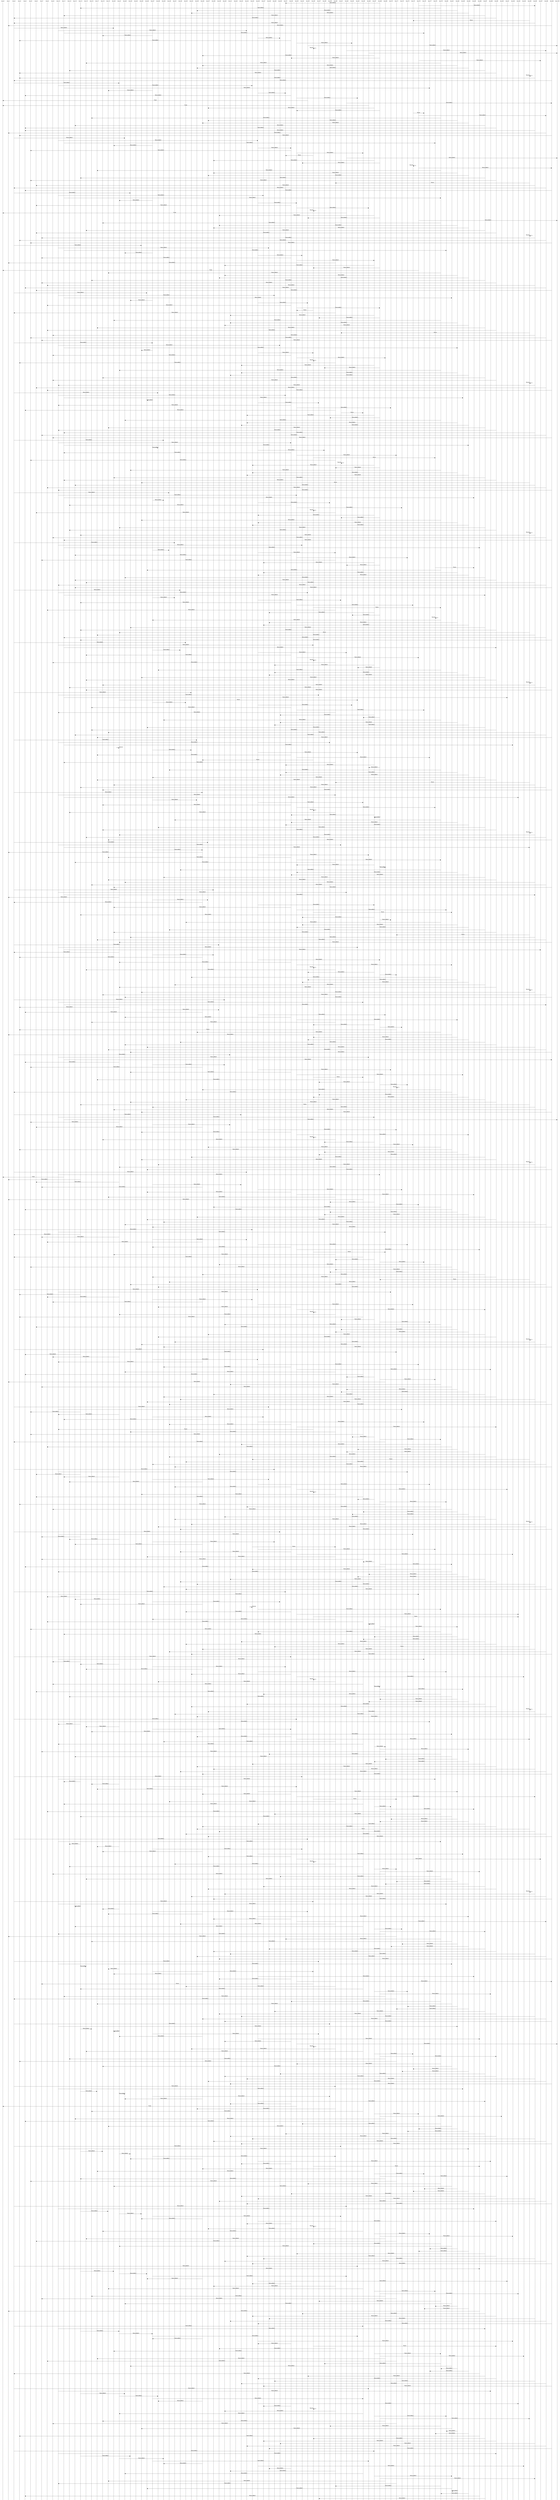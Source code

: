 msc{

Actor0,Actor1,Actor2,Actor3,Actor4,Actor5,Actor6,Actor7,Actor8,Actor9,Actor10,Actor11,Actor12,Actor13,Actor14,Actor15,Actor16,Actor17,Actor18,Actor19,Actor20,Actor21,Actor22,Actor23,Actor24,Actor25,Actor26,Actor27,Actor28,Actor29,Actor30,Actor31,Actor32,Actor33,Actor34,Actor35,Actor36,Actor37,Actor38,Actor39,Actor40,Actor41,Actor42,Actor43,Actor44,Actor45,Actor46,Actor47,Actor48,Actor49,Actor50,Actor51,Actor52,Actor53,Actor54,Actor55,Actor56,Actor57,Actor58,Actor59,Actor60,Actor61,Actor62,Actor63,Actor64,Actor65,Actor66,Actor67,Actor68,Actor69,Actor70,Actor71,Actor72,Actor73,Actor74,Actor75,Actor76,Actor77,Actor78,Actor79,Actor80,Actor81,Actor82,Actor83,Actor84,Actor85,Actor86,Actor87,Actor88,Actor89,Actor90,Actor91,Actor92,Actor93,Actor94,Actor95,Actor96,Actor97,Actor98,Actor99,Actor100;
 Actor68 => Actor51 [label="RemoveMe(G"];
 Actor75 => Actor96 [label="RemoveMe(G"];
 Actor79 => Actor14 [label="RemoveMe(G"];
 Actor82 => Actor35 [label="RemoveMe(G"];
 Actor84 => Actor34 [label="RemoveMe(G"];
 Actor87 => Actor11 [label="RemoveMe(G"];
 Actor89 => Actor2 [label="RemoveMe(G"];
 Actor95 => Actor74 [label="Rumor"];
 Actor96 => Actor2 [label="RemoveMe(G"];
 Actor99 => Actor1 [label="RemoveMe(G"];
 Actor2 => Actor20 [label="RemoveMe(G"];
 Actor10 => Actor44 [label="RemoveMe(G"];
 Actor11 => Actor76 [label="RemoveMe(G"];
 Actor27 => Actor18 [label="RemoveMe(G"];
 Actor46 => Actor50 [label="RemoveMe(G"];
 Actor52 => Actor3 [label="RemoveMe(G"];
 Actor53 => Actor63 [label="RemoveMe(G"];
 Actor55 => Actor100 [label="RemoveMe(G"];
 Actor56 => Actor56 [label="Remind"];
 Actor62 => Actor98 [label="RemoveMe(G"];
 Actor66 => Actor100 [label="RemoveMe(G"];
 Actor67 => Actor36 [label="RemoveMe(G"];
 Actor68 => Actor52 [label="RemoveMe(G"];
 Actor75 => Actor97 [label="RemoveMe(G"];
 Actor79 => Actor15 [label="RemoveMe(G"];
 Actor82 => Actor36 [label="RemoveMe(G"];
 Actor84 => Actor35 [label="RemoveMe(G"];
 Actor87 => Actor12 [label="RemoveMe(G"];
 Actor89 => Actor3 [label="RemoveMe(G"];
 Actor95 => Actor95 [label="Remind"];
 Actor96 => Actor3 [label="RemoveMe(G"];
 Actor99 => Actor2 [label="RemoveMe(G"];
 Actor2 => Actor21 [label="RemoveMe(G"];
 Actor10 => Actor45 [label="RemoveMe(G"];
 Actor11 => Actor77 [label="RemoveMe(G"];
 Actor27 => Actor19 [label="RemoveMe(G"];
 Actor46 => Actor51 [label="RemoveMe(G"];
 Actor52 => Actor4 [label="RemoveMe(G"];
 Actor53 => Actor64 [label="RemoveMe(G"];
 Actor55 => Actor0 [label="Finish"];
 Actor62 => Actor99 [label="RemoveMe(G"];
 Actor66 => Actor0 [label="Finish"];
 Actor67 => Actor37 [label="RemoveMe(G"];
 Actor68 => Actor53 [label="RemoveMe(G"];
 Actor74 => Actor76 [label="Rumor"];
 Actor75 => Actor98 [label="RemoveMe(G"];
 Actor79 => Actor16 [label="RemoveMe(G"];
 Actor82 => Actor37 [label="RemoveMe(G"];
 Actor84 => Actor36 [label="RemoveMe(G"];
 Actor87 => Actor13 [label="RemoveMe(G"];
 Actor89 => Actor4 [label="RemoveMe(G"];
 Actor96 => Actor4 [label="RemoveMe(G"];
 Actor98 => Actor1 [label="RemoveMe(G"];
 Actor99 => Actor3 [label="RemoveMe(G"];
 Actor2 => Actor22 [label="RemoveMe(G"];
 Actor10 => Actor46 [label="RemoveMe(G"];
 Actor11 => Actor78 [label="RemoveMe(G"];
 Actor27 => Actor20 [label="RemoveMe(G"];
 Actor46 => Actor52 [label="RemoveMe(G"];
 Actor52 => Actor5 [label="RemoveMe(G"];
 Actor53 => Actor65 [label="RemoveMe(G"];
 Actor56 => Actor51 [label="Rumor"];
 Actor62 => Actor100 [label="RemoveMe(G"];
 Actor67 => Actor38 [label="RemoveMe(G"];
 Actor68 => Actor54 [label="RemoveMe(G"];
 Actor74 => Actor74 [label="Remind"];
 Actor75 => Actor99 [label="RemoveMe(G"];
 Actor79 => Actor17 [label="RemoveMe(G"];
 Actor82 => Actor38 [label="RemoveMe(G"];
 Actor84 => Actor37 [label="RemoveMe(G"];
 Actor87 => Actor14 [label="RemoveMe(G"];
 Actor89 => Actor5 [label="RemoveMe(G"];
 Actor95 => Actor60 [label="Rumor"];
 Actor96 => Actor6 [label="RemoveMe(G"];
 Actor98 => Actor2 [label="RemoveMe(G"];
 Actor99 => Actor4 [label="RemoveMe(G"];
 Actor2 => Actor23 [label="RemoveMe(G"];
 Actor10 => Actor47 [label="RemoveMe(G"];
 Actor11 => Actor79 [label="RemoveMe(G"];
 Actor27 => Actor21 [label="RemoveMe(G"];
 Actor46 => Actor53 [label="RemoveMe(G"];
 Actor52 => Actor6 [label="RemoveMe(G"];
 Actor53 => Actor66 [label="RemoveMe(G"];
 Actor56 => Actor56 [label="Remind"];
 Actor62 => Actor0 [label="Finish"];
 Actor67 => Actor39 [label="RemoveMe(G"];
 Actor68 => Actor55 [label="RemoveMe(G"];
 Actor75 => Actor100 [label="RemoveMe(G"];
 Actor79 => Actor18 [label="RemoveMe(G"];
 Actor82 => Actor39 [label="RemoveMe(G"];
 Actor84 => Actor38 [label="RemoveMe(G"];
 Actor87 => Actor15 [label="RemoveMe(G"];
 Actor89 => Actor6 [label="RemoveMe(G"];
 Actor95 => Actor95 [label="Remind"];
 Actor96 => Actor7 [label="RemoveMe(G"];
 Actor98 => Actor3 [label="RemoveMe(G"];
 Actor99 => Actor5 [label="RemoveMe(G"];
 Actor2 => Actor25 [label="RemoveMe(G"];
 Actor10 => Actor48 [label="RemoveMe(G"];
 Actor11 => Actor80 [label="RemoveMe(G"];
 Actor27 => Actor22 [label="RemoveMe(G"];
 Actor46 => Actor54 [label="RemoveMe(G"];
 Actor52 => Actor7 [label="RemoveMe(G"];
 Actor53 => Actor67 [label="RemoveMe(G"];
 Actor60 => Actor1 [label="RemoveMe(G"];
 Actor67 => Actor40 [label="RemoveMe(G"];
 Actor68 => Actor56 [label="RemoveMe(G"];
 Actor75 => Actor0 [label="Finish"];
 Actor79 => Actor19 [label="RemoveMe(G"];
 Actor82 => Actor40 [label="RemoveMe(G"];
 Actor84 => Actor39 [label="RemoveMe(G"];
 Actor87 => Actor16 [label="RemoveMe(G"];
 Actor89 => Actor7 [label="RemoveMe(G"];
 Actor96 => Actor8 [label="RemoveMe(G"];
 Actor98 => Actor4 [label="RemoveMe(G"];
 Actor99 => Actor6 [label="RemoveMe(G"];
 Actor2 => Actor26 [label="RemoveMe(G"];
 Actor10 => Actor49 [label="RemoveMe(G"];
 Actor11 => Actor81 [label="RemoveMe(G"];
 Actor27 => Actor23 [label="RemoveMe(G"];
 Actor46 => Actor55 [label="RemoveMe(G"];
 Actor52 => Actor8 [label="RemoveMe(G"];
 Actor53 => Actor68 [label="RemoveMe(G"];
 Actor56 => Actor53 [label="Rumor"];
 Actor60 => Actor2 [label="RemoveMe(G"];
 Actor67 => Actor41 [label="RemoveMe(G"];
 Actor68 => Actor57 [label="RemoveMe(G"];
 Actor79 => Actor20 [label="RemoveMe(G"];
 Actor82 => Actor41 [label="RemoveMe(G"];
 Actor84 => Actor40 [label="RemoveMe(G"];
 Actor87 => Actor17 [label="RemoveMe(G"];
 Actor89 => Actor8 [label="RemoveMe(G"];
 Actor95 => Actor61 [label="Rumor"];
 Actor96 => Actor9 [label="RemoveMe(G"];
 Actor98 => Actor5 [label="RemoveMe(G"];
 Actor99 => Actor7 [label="RemoveMe(G"];
 Actor2 => Actor27 [label="RemoveMe(G"];
 Actor10 => Actor50 [label="RemoveMe(G"];
 Actor11 => Actor82 [label="RemoveMe(G"];
 Actor27 => Actor25 [label="RemoveMe(G"];
 Actor46 => Actor56 [label="RemoveMe(G"];
 Actor52 => Actor9 [label="RemoveMe(G"];
 Actor53 => Actor69 [label="RemoveMe(G"];
 Actor56 => Actor56 [label="Remind"];
 Actor60 => Actor3 [label="RemoveMe(G"];
 Actor67 => Actor43 [label="RemoveMe(G"];
 Actor68 => Actor58 [label="RemoveMe(G"];
 Actor79 => Actor21 [label="RemoveMe(G"];
 Actor82 => Actor43 [label="RemoveMe(G"];
 Actor84 => Actor41 [label="RemoveMe(G"];
 Actor87 => Actor18 [label="RemoveMe(G"];
 Actor89 => Actor9 [label="RemoveMe(G"];
 Actor95 => Actor95 [label="Remind"];
 Actor96 => Actor10 [label="RemoveMe(G"];
 Actor98 => Actor6 [label="RemoveMe(G"];
 Actor99 => Actor8 [label="RemoveMe(G"];
 Actor2 => Actor28 [label="RemoveMe(G"];
 Actor10 => Actor51 [label="RemoveMe(G"];
 Actor11 => Actor83 [label="RemoveMe(G"];
 Actor27 => Actor26 [label="RemoveMe(G"];
 Actor46 => Actor57 [label="RemoveMe(G"];
 Actor52 => Actor10 [label="RemoveMe(G"];
 Actor53 => Actor70 [label="RemoveMe(G"];
 Actor60 => Actor4 [label="RemoveMe(G"];
 Actor61 => Actor65 [label="Rumor"];
 Actor67 => Actor44 [label="RemoveMe(G"];
 Actor68 => Actor59 [label="RemoveMe(G"];
 Actor79 => Actor22 [label="RemoveMe(G"];
 Actor82 => Actor44 [label="RemoveMe(G"];
 Actor84 => Actor43 [label="RemoveMe(G"];
 Actor87 => Actor19 [label="RemoveMe(G"];
 Actor89 => Actor10 [label="RemoveMe(G"];
 Actor96 => Actor11 [label="RemoveMe(G"];
 Actor98 => Actor7 [label="RemoveMe(G"];
 Actor99 => Actor9 [label="RemoveMe(G"];
 Actor2 => Actor29 [label="RemoveMe(G"];
 Actor10 => Actor52 [label="RemoveMe(G"];
 Actor11 => Actor84 [label="RemoveMe(G"];
 Actor27 => Actor28 [label="RemoveMe(G"];
 Actor46 => Actor58 [label="RemoveMe(G"];
 Actor52 => Actor11 [label="RemoveMe(G"];
 Actor53 => Actor71 [label="RemoveMe(G"];
 Actor56 => Actor78 [label="Rumor"];
 Actor60 => Actor5 [label="RemoveMe(G"];
 Actor61 => Actor61 [label="Remind"];
 Actor67 => Actor45 [label="RemoveMe(G"];
 Actor68 => Actor60 [label="RemoveMe(G"];
 Actor79 => Actor23 [label="RemoveMe(G"];
 Actor82 => Actor45 [label="RemoveMe(G"];
 Actor84 => Actor44 [label="RemoveMe(G"];
 Actor87 => Actor20 [label="RemoveMe(G"];
 Actor89 => Actor11 [label="RemoveMe(G"];
 Actor95 => Actor25 [label="Rumor"];
 Actor96 => Actor13 [label="RemoveMe(G"];
 Actor98 => Actor8 [label="RemoveMe(G"];
 Actor99 => Actor10 [label="RemoveMe(G"];
 Actor2 => Actor30 [label="RemoveMe(G"];
 Actor10 => Actor53 [label="RemoveMe(G"];
 Actor11 => Actor85 [label="RemoveMe(G"];
 Actor27 => Actor29 [label="RemoveMe(G"];
 Actor46 => Actor59 [label="RemoveMe(G"];
 Actor52 => Actor12 [label="RemoveMe(G"];
 Actor53 => Actor72 [label="RemoveMe(G"];
 Actor56 => Actor56 [label="Remind"];
 Actor60 => Actor6 [label="RemoveMe(G"];
 Actor67 => Actor46 [label="RemoveMe(G"];
 Actor68 => Actor61 [label="RemoveMe(G"];
 Actor79 => Actor25 [label="RemoveMe(G"];
 Actor82 => Actor46 [label="RemoveMe(G"];
 Actor84 => Actor45 [label="RemoveMe(G"];
 Actor87 => Actor21 [label="RemoveMe(G"];
 Actor89 => Actor12 [label="RemoveMe(G"];
 Actor95 => Actor95 [label="Remind"];
 Actor96 => Actor14 [label="RemoveMe(G"];
 Actor98 => Actor9 [label="RemoveMe(G"];
 Actor99 => Actor11 [label="RemoveMe(G"];
 Actor2 => Actor31 [label="RemoveMe(G"];
 Actor10 => Actor54 [label="RemoveMe(G"];
 Actor11 => Actor86 [label="RemoveMe(G"];
 Actor27 => Actor30 [label="RemoveMe(G"];
 Actor46 => Actor60 [label="RemoveMe(G"];
 Actor52 => Actor13 [label="RemoveMe(G"];
 Actor53 => Actor73 [label="RemoveMe(G"];
 Actor60 => Actor7 [label="RemoveMe(G"];
 Actor67 => Actor47 [label="RemoveMe(G"];
 Actor68 => Actor62 [label="RemoveMe(G"];
 Actor78 => Actor85 [label="Rumor"];
 Actor79 => Actor26 [label="RemoveMe(G"];
 Actor82 => Actor47 [label="RemoveMe(G"];
 Actor84 => Actor46 [label="RemoveMe(G"];
 Actor87 => Actor22 [label="RemoveMe(G"];
 Actor89 => Actor13 [label="RemoveMe(G"];
 Actor96 => Actor15 [label="RemoveMe(G"];
 Actor98 => Actor10 [label="RemoveMe(G"];
 Actor99 => Actor13 [label="RemoveMe(G"];
 Actor2 => Actor32 [label="RemoveMe(G"];
 Actor10 => Actor55 [label="RemoveMe(G"];
 Actor11 => Actor87 [label="RemoveMe(G"];
 Actor27 => Actor31 [label="RemoveMe(G"];
 Actor46 => Actor61 [label="RemoveMe(G"];
 Actor52 => Actor14 [label="RemoveMe(G"];
 Actor53 => Actor74 [label="RemoveMe(G"];
 Actor56 => Actor79 [label="Rumor"];
 Actor60 => Actor8 [label="RemoveMe(G"];
 Actor67 => Actor48 [label="RemoveMe(G"];
 Actor68 => Actor63 [label="RemoveMe(G"];
 Actor78 => Actor78 [label="Remind"];
 Actor79 => Actor27 [label="RemoveMe(G"];
 Actor82 => Actor48 [label="RemoveMe(G"];
 Actor84 => Actor47 [label="RemoveMe(G"];
 Actor87 => Actor23 [label="RemoveMe(G"];
 Actor89 => Actor14 [label="RemoveMe(G"];
 Actor95 => Actor21 [label="Rumor"];
 Actor96 => Actor17 [label="RemoveMe(G"];
 Actor98 => Actor11 [label="RemoveMe(G"];
 Actor99 => Actor14 [label="RemoveMe(G"];
 Actor2 => Actor33 [label="RemoveMe(G"];
 Actor10 => Actor56 [label="RemoveMe(G"];
 Actor11 => Actor89 [label="RemoveMe(G"];
 Actor27 => Actor32 [label="RemoveMe(G"];
 Actor46 => Actor62 [label="RemoveMe(G"];
 Actor52 => Actor15 [label="RemoveMe(G"];
 Actor53 => Actor75 [label="RemoveMe(G"];
 Actor56 => Actor56 [label="Remind"];
 Actor60 => Actor9 [label="RemoveMe(G"];
 Actor67 => Actor49 [label="RemoveMe(G"];
 Actor68 => Actor64 [label="RemoveMe(G"];
 Actor79 => Actor28 [label="RemoveMe(G"];
 Actor82 => Actor49 [label="RemoveMe(G"];
 Actor84 => Actor48 [label="RemoveMe(G"];
 Actor87 => Actor25 [label="RemoveMe(G"];
 Actor89 => Actor15 [label="RemoveMe(G"];
 Actor95 => Actor95 [label="Remind"];
 Actor96 => Actor18 [label="RemoveMe(G"];
 Actor98 => Actor12 [label="RemoveMe(G"];
 Actor99 => Actor15 [label="RemoveMe(G"];
 Actor2 => Actor34 [label="RemoveMe(G"];
 Actor10 => Actor57 [label="RemoveMe(G"];
 Actor11 => Actor91 [label="RemoveMe(G"];
 Actor21 => Actor64 [label="Rumor"];
 Actor27 => Actor33 [label="RemoveMe(G"];
 Actor46 => Actor63 [label="RemoveMe(G"];
 Actor52 => Actor16 [label="RemoveMe(G"];
 Actor53 => Actor76 [label="RemoveMe(G"];
 Actor60 => Actor10 [label="RemoveMe(G"];
 Actor67 => Actor50 [label="RemoveMe(G"];
 Actor68 => Actor65 [label="RemoveMe(G"];
 Actor79 => Actor29 [label="RemoveMe(G"];
 Actor82 => Actor50 [label="RemoveMe(G"];
 Actor84 => Actor49 [label="RemoveMe(G"];
 Actor87 => Actor26 [label="RemoveMe(G"];
 Actor89 => Actor16 [label="RemoveMe(G"];
 Actor96 => Actor19 [label="RemoveMe(G"];
 Actor98 => Actor13 [label="RemoveMe(G"];
 Actor99 => Actor17 [label="RemoveMe(G"];
 Actor2 => Actor35 [label="RemoveMe(G"];
 Actor10 => Actor59 [label="RemoveMe(G"];
 Actor11 => Actor92 [label="RemoveMe(G"];
 Actor21 => Actor21 [label="Remind"];
 Actor27 => Actor34 [label="RemoveMe(G"];
 Actor46 => Actor64 [label="RemoveMe(G"];
 Actor52 => Actor17 [label="RemoveMe(G"];
 Actor53 => Actor77 [label="RemoveMe(G"];
 Actor56 => Actor36 [label="Rumor"];
 Actor60 => Actor11 [label="RemoveMe(G"];
 Actor67 => Actor51 [label="RemoveMe(G"];
 Actor68 => Actor66 [label="RemoveMe(G"];
 Actor79 => Actor30 [label="RemoveMe(G"];
 Actor82 => Actor51 [label="RemoveMe(G"];
 Actor84 => Actor50 [label="RemoveMe(G"];
 Actor87 => Actor27 [label="RemoveMe(G"];
 Actor89 => Actor17 [label="RemoveMe(G"];
 Actor95 => Actor60 [label="Rumor"];
 Actor96 => Actor20 [label="RemoveMe(G"];
 Actor98 => Actor14 [label="RemoveMe(G"];
 Actor99 => Actor18 [label="RemoveMe(G"];
 Actor2 => Actor36 [label="RemoveMe(G"];
 Actor10 => Actor60 [label="RemoveMe(G"];
 Actor11 => Actor93 [label="RemoveMe(G"];
 Actor27 => Actor35 [label="RemoveMe(G"];
 Actor46 => Actor65 [label="RemoveMe(G"];
 Actor52 => Actor18 [label="RemoveMe(G"];
 Actor53 => Actor78 [label="RemoveMe(G"];
 Actor56 => Actor56 [label="Remind"];
 Actor60 => Actor12 [label="RemoveMe(G"];
 Actor67 => Actor52 [label="RemoveMe(G"];
 Actor68 => Actor67 [label="RemoveMe(G"];
 Actor79 => Actor31 [label="RemoveMe(G"];
 Actor82 => Actor52 [label="RemoveMe(G"];
 Actor84 => Actor51 [label="RemoveMe(G"];
 Actor87 => Actor28 [label="RemoveMe(G"];
 Actor89 => Actor18 [label="RemoveMe(G"];
 Actor95 => Actor95 [label="Remind"];
 Actor96 => Actor21 [label="RemoveMe(G"];
 Actor98 => Actor15 [label="RemoveMe(G"];
 Actor99 => Actor19 [label="RemoveMe(G"];
 Actor2 => Actor37 [label="RemoveMe(G"];
 Actor10 => Actor61 [label="RemoveMe(G"];
 Actor11 => Actor95 [label="RemoveMe(G"];
 Actor27 => Actor36 [label="RemoveMe(G"];
 Actor36 => Actor1 [label="RemoveMe(G"];
 Actor46 => Actor66 [label="RemoveMe(G"];
 Actor52 => Actor19 [label="RemoveMe(G"];
 Actor53 => Actor79 [label="RemoveMe(G"];
 Actor60 => Actor13 [label="RemoveMe(G"];
 Actor67 => Actor53 [label="RemoveMe(G"];
 Actor68 => Actor69 [label="RemoveMe(G"];
 Actor79 => Actor32 [label="RemoveMe(G"];
 Actor82 => Actor53 [label="RemoveMe(G"];
 Actor84 => Actor52 [label="RemoveMe(G"];
 Actor87 => Actor29 [label="RemoveMe(G"];
 Actor89 => Actor19 [label="RemoveMe(G"];
 Actor96 => Actor22 [label="RemoveMe(G"];
 Actor98 => Actor16 [label="RemoveMe(G"];
 Actor99 => Actor20 [label="RemoveMe(G"];
 Actor2 => Actor38 [label="RemoveMe(G"];
 Actor10 => Actor62 [label="RemoveMe(G"];
 Actor11 => Actor96 [label="RemoveMe(G"];
 Actor21 => Actor1 [label="RemoveMe(G"];
 Actor27 => Actor37 [label="RemoveMe(G"];
 Actor36 => Actor2 [label="RemoveMe(G"];
 Actor46 => Actor67 [label="RemoveMe(G"];
 Actor52 => Actor20 [label="RemoveMe(G"];
 Actor53 => Actor80 [label="RemoveMe(G"];
 Actor56 => Actor81 [label="Rumor"];
 Actor60 => Actor14 [label="RemoveMe(G"];
 Actor67 => Actor54 [label="RemoveMe(G"];
 Actor68 => Actor70 [label="RemoveMe(G"];
 Actor79 => Actor33 [label="RemoveMe(G"];
 Actor82 => Actor54 [label="RemoveMe(G"];
 Actor84 => Actor53 [label="RemoveMe(G"];
 Actor87 => Actor30 [label="RemoveMe(G"];
 Actor89 => Actor20 [label="RemoveMe(G"];
 Actor95 => Actor71 [label="Rumor"];
 Actor96 => Actor23 [label="RemoveMe(G"];
 Actor98 => Actor17 [label="RemoveMe(G"];
 Actor99 => Actor21 [label="RemoveMe(G"];
 Actor2 => Actor39 [label="RemoveMe(G"];
 Actor10 => Actor64 [label="RemoveMe(G"];
 Actor11 => Actor97 [label="RemoveMe(G"];
 Actor21 => Actor2 [label="RemoveMe(G"];
 Actor27 => Actor38 [label="RemoveMe(G"];
 Actor36 => Actor3 [label="RemoveMe(G"];
 Actor46 => Actor68 [label="RemoveMe(G"];
 Actor52 => Actor21 [label="RemoveMe(G"];
 Actor53 => Actor81 [label="RemoveMe(G"];
 Actor56 => Actor56 [label="Remind"];
 Actor60 => Actor15 [label="RemoveMe(G"];
 Actor67 => Actor55 [label="RemoveMe(G"];
 Actor68 => Actor71 [label="RemoveMe(G"];
 Actor79 => Actor34 [label="RemoveMe(G"];
 Actor82 => Actor55 [label="RemoveMe(G"];
 Actor84 => Actor54 [label="RemoveMe(G"];
 Actor87 => Actor31 [label="RemoveMe(G"];
 Actor89 => Actor21 [label="RemoveMe(G"];
 Actor95 => Actor95 [label="Remind"];
 Actor96 => Actor25 [label="RemoveMe(G"];
 Actor98 => Actor18 [label="RemoveMe(G"];
 Actor99 => Actor22 [label="RemoveMe(G"];
 Actor2 => Actor40 [label="RemoveMe(G"];
 Actor10 => Actor65 [label="RemoveMe(G"];
 Actor11 => Actor98 [label="RemoveMe(G"];
 Actor21 => Actor3 [label="RemoveMe(G"];
 Actor27 => Actor39 [label="RemoveMe(G"];
 Actor36 => Actor4 [label="RemoveMe(G"];
 Actor46 => Actor69 [label="RemoveMe(G"];
 Actor52 => Actor22 [label="RemoveMe(G"];
 Actor53 => Actor82 [label="RemoveMe(G"];
 Actor60 => Actor16 [label="RemoveMe(G"];
 Actor67 => Actor56 [label="RemoveMe(G"];
 Actor68 => Actor72 [label="RemoveMe(G"];
 Actor71 => Actor3 [label="Rumor"];
 Actor79 => Actor35 [label="RemoveMe(G"];
 Actor81 => Actor1 [label="RemoveMe(G"];
 Actor82 => Actor56 [label="RemoveMe(G"];
 Actor84 => Actor55 [label="RemoveMe(G"];
 Actor87 => Actor32 [label="RemoveMe(G"];
 Actor89 => Actor22 [label="RemoveMe(G"];
 Actor96 => Actor26 [label="RemoveMe(G"];
 Actor98 => Actor19 [label="RemoveMe(G"];
 Actor99 => Actor23 [label="RemoveMe(G"];
 Actor2 => Actor41 [label="RemoveMe(G"];
 Actor10 => Actor66 [label="RemoveMe(G"];
 Actor11 => Actor99 [label="RemoveMe(G"];
 Actor21 => Actor4 [label="RemoveMe(G"];
 Actor27 => Actor40 [label="RemoveMe(G"];
 Actor36 => Actor5 [label="RemoveMe(G"];
 Actor46 => Actor70 [label="RemoveMe(G"];
 Actor52 => Actor23 [label="RemoveMe(G"];
 Actor53 => Actor83 [label="RemoveMe(G"];
 Actor56 => Actor65 [label="Rumor"];
 Actor60 => Actor17 [label="RemoveMe(G"];
 Actor67 => Actor57 [label="RemoveMe(G"];
 Actor68 => Actor73 [label="RemoveMe(G"];
 Actor71 => Actor71 [label="Remind"];
 Actor79 => Actor36 [label="RemoveMe(G"];
 Actor81 => Actor2 [label="RemoveMe(G"];
 Actor82 => Actor57 [label="RemoveMe(G"];
 Actor84 => Actor56 [label="RemoveMe(G"];
 Actor87 => Actor33 [label="RemoveMe(G"];
 Actor89 => Actor23 [label="RemoveMe(G"];
 Actor95 => Actor14 [label="Rumor"];
 Actor96 => Actor27 [label="RemoveMe(G"];
 Actor98 => Actor20 [label="RemoveMe(G"];
 Actor99 => Actor25 [label="RemoveMe(G"];
 Actor2 => Actor43 [label="RemoveMe(G"];
 Actor10 => Actor67 [label="RemoveMe(G"];
 Actor11 => Actor100 [label="RemoveMe(G"];
 Actor21 => Actor5 [label="RemoveMe(G"];
 Actor27 => Actor41 [label="RemoveMe(G"];
 Actor36 => Actor6 [label="RemoveMe(G"];
 Actor46 => Actor71 [label="RemoveMe(G"];
 Actor52 => Actor25 [label="RemoveMe(G"];
 Actor53 => Actor84 [label="RemoveMe(G"];
 Actor56 => Actor56 [label="Remind"];
 Actor60 => Actor18 [label="RemoveMe(G"];
 Actor67 => Actor58 [label="RemoveMe(G"];
 Actor68 => Actor74 [label="RemoveMe(G"];
 Actor79 => Actor37 [label="RemoveMe(G"];
 Actor81 => Actor3 [label="RemoveMe(G"];
 Actor82 => Actor58 [label="RemoveMe(G"];
 Actor84 => Actor57 [label="RemoveMe(G"];
 Actor87 => Actor34 [label="RemoveMe(G"];
 Actor89 => Actor25 [label="RemoveMe(G"];
 Actor95 => Actor95 [label="Remind"];
 Actor96 => Actor28 [label="RemoveMe(G"];
 Actor98 => Actor21 [label="RemoveMe(G"];
 Actor99 => Actor26 [label="RemoveMe(G"];
 Actor2 => Actor44 [label="RemoveMe(G"];
 Actor10 => Actor68 [label="RemoveMe(G"];
 Actor11 => Actor0 [label="Finish"];
 Actor14 => Actor1 [label="RemoveMe(G"];
 Actor21 => Actor6 [label="RemoveMe(G"];
 Actor27 => Actor43 [label="RemoveMe(G"];
 Actor36 => Actor7 [label="RemoveMe(G"];
 Actor46 => Actor72 [label="RemoveMe(G"];
 Actor52 => Actor26 [label="RemoveMe(G"];
 Actor53 => Actor85 [label="RemoveMe(G"];
 Actor60 => Actor19 [label="RemoveMe(G"];
 Actor65 => Actor1 [label="RemoveMe(G"];
 Actor67 => Actor59 [label="RemoveMe(G"];
 Actor68 => Actor75 [label="RemoveMe(G"];
 Actor79 => Actor38 [label="RemoveMe(G"];
 Actor81 => Actor4 [label="RemoveMe(G"];
 Actor82 => Actor59 [label="RemoveMe(G"];
 Actor84 => Actor58 [label="RemoveMe(G"];
 Actor87 => Actor35 [label="RemoveMe(G"];
 Actor89 => Actor26 [label="RemoveMe(G"];
 Actor96 => Actor29 [label="RemoveMe(G"];
 Actor98 => Actor22 [label="RemoveMe(G"];
 Actor99 => Actor27 [label="RemoveMe(G"];
 Actor2 => Actor45 [label="RemoveMe(G"];
 Actor10 => Actor69 [label="RemoveMe(G"];
 Actor14 => Actor2 [label="RemoveMe(G"];
 Actor21 => Actor7 [label="RemoveMe(G"];
 Actor27 => Actor44 [label="RemoveMe(G"];
 Actor36 => Actor8 [label="RemoveMe(G"];
 Actor46 => Actor73 [label="RemoveMe(G"];
 Actor52 => Actor27 [label="RemoveMe(G"];
 Actor53 => Actor86 [label="RemoveMe(G"];
 Actor56 => Actor69 [label="Rumor"];
 Actor60 => Actor20 [label="RemoveMe(G"];
 Actor65 => Actor2 [label="RemoveMe(G"];
 Actor67 => Actor60 [label="RemoveMe(G"];
 Actor68 => Actor76 [label="RemoveMe(G"];
 Actor79 => Actor39 [label="RemoveMe(G"];
 Actor81 => Actor5 [label="RemoveMe(G"];
 Actor82 => Actor60 [label="RemoveMe(G"];
 Actor84 => Actor59 [label="RemoveMe(G"];
 Actor87 => Actor36 [label="RemoveMe(G"];
 Actor89 => Actor27 [label="RemoveMe(G"];
 Actor95 => Actor68 [label="Rumor"];
 Actor96 => Actor30 [label="RemoveMe(G"];
 Actor98 => Actor23 [label="RemoveMe(G"];
 Actor99 => Actor28 [label="RemoveMe(G"];
 Actor2 => Actor46 [label="RemoveMe(G"];
 Actor10 => Actor70 [label="RemoveMe(G"];
 Actor14 => Actor3 [label="RemoveMe(G"];
 Actor21 => Actor8 [label="RemoveMe(G"];
 Actor27 => Actor45 [label="RemoveMe(G"];
 Actor36 => Actor9 [label="RemoveMe(G"];
 Actor46 => Actor74 [label="RemoveMe(G"];
 Actor52 => Actor28 [label="RemoveMe(G"];
 Actor53 => Actor87 [label="RemoveMe(G"];
 Actor56 => Actor56 [label="Remind"];
 Actor60 => Actor21 [label="RemoveMe(G"];
 Actor65 => Actor3 [label="RemoveMe(G"];
 Actor67 => Actor61 [label="RemoveMe(G"];
 Actor68 => Actor77 [label="RemoveMe(G"];
 Actor79 => Actor40 [label="RemoveMe(G"];
 Actor81 => Actor6 [label="RemoveMe(G"];
 Actor82 => Actor61 [label="RemoveMe(G"];
 Actor84 => Actor60 [label="RemoveMe(G"];
 Actor87 => Actor37 [label="RemoveMe(G"];
 Actor89 => Actor28 [label="RemoveMe(G"];
 Actor95 => Actor95 [label="Remind"];
 Actor96 => Actor31 [label="RemoveMe(G"];
 Actor98 => Actor25 [label="RemoveMe(G"];
 Actor99 => Actor29 [label="RemoveMe(G"];
 Actor2 => Actor47 [label="RemoveMe(G"];
 Actor10 => Actor71 [label="RemoveMe(G"];
 Actor14 => Actor4 [label="RemoveMe(G"];
 Actor21 => Actor9 [label="RemoveMe(G"];
 Actor27 => Actor46 [label="RemoveMe(G"];
 Actor36 => Actor10 [label="RemoveMe(G"];
 Actor46 => Actor75 [label="RemoveMe(G"];
 Actor52 => Actor29 [label="RemoveMe(G"];
 Actor53 => Actor88 [label="RemoveMe(G"];
 Actor60 => Actor22 [label="RemoveMe(G"];
 Actor65 => Actor4 [label="RemoveMe(G"];
 Actor67 => Actor62 [label="RemoveMe(G"];
 Actor68 => Actor78 [label="RemoveMe(G"];
 Actor69 => Actor1 [label="RemoveMe(G"];
 Actor79 => Actor41 [label="RemoveMe(G"];
 Actor81 => Actor7 [label="RemoveMe(G"];
 Actor82 => Actor62 [label="RemoveMe(G"];
 Actor84 => Actor61 [label="RemoveMe(G"];
 Actor87 => Actor38 [label="RemoveMe(G"];
 Actor89 => Actor29 [label="RemoveMe(G"];
 Actor96 => Actor32 [label="RemoveMe(G"];
 Actor98 => Actor26 [label="RemoveMe(G"];
 Actor99 => Actor30 [label="RemoveMe(G"];
 Actor2 => Actor48 [label="RemoveMe(G"];
 Actor10 => Actor72 [label="RemoveMe(G"];
 Actor14 => Actor5 [label="RemoveMe(G"];
 Actor21 => Actor10 [label="RemoveMe(G"];
 Actor27 => Actor47 [label="RemoveMe(G"];
 Actor36 => Actor11 [label="RemoveMe(G"];
 Actor46 => Actor76 [label="RemoveMe(G"];
 Actor52 => Actor30 [label="RemoveMe(G"];
 Actor53 => Actor89 [label="RemoveMe(G"];
 Actor56 => Actor10 [label="Rumor"];
 Actor60 => Actor23 [label="RemoveMe(G"];
 Actor65 => Actor5 [label="RemoveMe(G"];
 Actor67 => Actor63 [label="RemoveMe(G"];
 Actor68 => Actor79 [label="RemoveMe(G"];
 Actor69 => Actor2 [label="RemoveMe(G"];
 Actor79 => Actor43 [label="RemoveMe(G"];
 Actor81 => Actor8 [label="RemoveMe(G"];
 Actor82 => Actor64 [label="RemoveMe(G"];
 Actor84 => Actor62 [label="RemoveMe(G"];
 Actor87 => Actor39 [label="RemoveMe(G"];
 Actor89 => Actor30 [label="RemoveMe(G"];
 Actor95 => Actor45 [label="Rumor"];
 Actor96 => Actor33 [label="RemoveMe(G"];
 Actor98 => Actor27 [label="RemoveMe(G"];
 Actor99 => Actor31 [label="RemoveMe(G"];
 Actor2 => Actor49 [label="RemoveMe(G"];
 Actor10 => Actor73 [label="RemoveMe(G"];
 Actor14 => Actor6 [label="RemoveMe(G"];
 Actor21 => Actor11 [label="RemoveMe(G"];
 Actor27 => Actor48 [label="RemoveMe(G"];
 Actor36 => Actor12 [label="RemoveMe(G"];
 Actor46 => Actor77 [label="RemoveMe(G"];
 Actor52 => Actor31 [label="RemoveMe(G"];
 Actor53 => Actor91 [label="RemoveMe(G"];
 Actor56 => Actor56 [label="Remind"];
 Actor60 => Actor25 [label="RemoveMe(G"];
 Actor65 => Actor6 [label="RemoveMe(G"];
 Actor67 => Actor64 [label="RemoveMe(G"];
 Actor68 => Actor80 [label="RemoveMe(G"];
 Actor69 => Actor3 [label="RemoveMe(G"];
 Actor79 => Actor44 [label="RemoveMe(G"];
 Actor81 => Actor9 [label="RemoveMe(G"];
 Actor82 => Actor65 [label="RemoveMe(G"];
 Actor84 => Actor63 [label="RemoveMe(G"];
 Actor87 => Actor40 [label="RemoveMe(G"];
 Actor89 => Actor31 [label="RemoveMe(G"];
 Actor95 => Actor95 [label="Remind"];
 Actor96 => Actor34 [label="RemoveMe(G"];
 Actor98 => Actor28 [label="RemoveMe(G"];
 Actor99 => Actor32 [label="RemoveMe(G"];
 Actor2 => Actor50 [label="RemoveMe(G"];
 Actor10 => Actor74 [label="RemoveMe(G"];
 Actor14 => Actor7 [label="RemoveMe(G"];
 Actor21 => Actor12 [label="RemoveMe(G"];
 Actor27 => Actor49 [label="RemoveMe(G"];
 Actor36 => Actor13 [label="RemoveMe(G"];
 Actor45 => Actor60 [label="Rumor"];
 Actor46 => Actor78 [label="RemoveMe(G"];
 Actor52 => Actor32 [label="RemoveMe(G"];
 Actor53 => Actor92 [label="RemoveMe(G"];
 Actor60 => Actor26 [label="RemoveMe(G"];
 Actor65 => Actor7 [label="RemoveMe(G"];
 Actor67 => Actor65 [label="RemoveMe(G"];
 Actor68 => Actor81 [label="RemoveMe(G"];
 Actor69 => Actor4 [label="RemoveMe(G"];
 Actor79 => Actor45 [label="RemoveMe(G"];
 Actor81 => Actor10 [label="RemoveMe(G"];
 Actor82 => Actor66 [label="RemoveMe(G"];
 Actor84 => Actor64 [label="RemoveMe(G"];
 Actor87 => Actor41 [label="RemoveMe(G"];
 Actor89 => Actor32 [label="RemoveMe(G"];
 Actor96 => Actor35 [label="RemoveMe(G"];
 Actor98 => Actor29 [label="RemoveMe(G"];
 Actor99 => Actor33 [label="RemoveMe(G"];
 Actor2 => Actor51 [label="RemoveMe(G"];
 Actor10 => Actor75 [label="RemoveMe(G"];
 Actor14 => Actor8 [label="RemoveMe(G"];
 Actor21 => Actor13 [label="RemoveMe(G"];
 Actor27 => Actor50 [label="RemoveMe(G"];
 Actor36 => Actor14 [label="RemoveMe(G"];
 Actor45 => Actor45 [label="Remind"];
 Actor46 => Actor79 [label="RemoveMe(G"];
 Actor52 => Actor33 [label="RemoveMe(G"];
 Actor53 => Actor93 [label="RemoveMe(G"];
 Actor56 => Actor93 [label="Rumor"];
 Actor60 => Actor27 [label="RemoveMe(G"];
 Actor65 => Actor8 [label="RemoveMe(G"];
 Actor67 => Actor66 [label="RemoveMe(G"];
 Actor68 => Actor82 [label="RemoveMe(G"];
 Actor69 => Actor5 [label="RemoveMe(G"];
 Actor79 => Actor46 [label="RemoveMe(G"];
 Actor81 => Actor11 [label="RemoveMe(G"];
 Actor82 => Actor67 [label="RemoveMe(G"];
 Actor84 => Actor65 [label="RemoveMe(G"];
 Actor87 => Actor43 [label="RemoveMe(G"];
 Actor89 => Actor33 [label="RemoveMe(G"];
 Actor95 => Actor49 [label="Rumor"];
 Actor96 => Actor36 [label="RemoveMe(G"];
 Actor98 => Actor30 [label="RemoveMe(G"];
 Actor99 => Actor34 [label="RemoveMe(G"];
 Actor2 => Actor52 [label="RemoveMe(G"];
 Actor10 => Actor76 [label="RemoveMe(G"];
 Actor14 => Actor9 [label="RemoveMe(G"];
 Actor21 => Actor14 [label="RemoveMe(G"];
 Actor27 => Actor51 [label="RemoveMe(G"];
 Actor36 => Actor15 [label="RemoveMe(G"];
 Actor46 => Actor80 [label="RemoveMe(G"];
 Actor52 => Actor34 [label="RemoveMe(G"];
 Actor53 => Actor94 [label="RemoveMe(G"];
 Actor56 => Actor56 [label="Remind"];
 Actor60 => Actor28 [label="RemoveMe(G"];
 Actor65 => Actor9 [label="RemoveMe(G"];
 Actor67 => Actor68 [label="RemoveMe(G"];
 Actor68 => Actor83 [label="RemoveMe(G"];
 Actor69 => Actor6 [label="RemoveMe(G"];
 Actor79 => Actor47 [label="RemoveMe(G"];
 Actor81 => Actor12 [label="RemoveMe(G"];
 Actor82 => Actor68 [label="RemoveMe(G"];
 Actor84 => Actor66 [label="RemoveMe(G"];
 Actor87 => Actor44 [label="RemoveMe(G"];
 Actor89 => Actor34 [label="RemoveMe(G"];
 Actor95 => Actor95 [label="Remind"];
 Actor96 => Actor37 [label="RemoveMe(G"];
 Actor98 => Actor31 [label="RemoveMe(G"];
 Actor99 => Actor35 [label="RemoveMe(G"];
 Actor2 => Actor53 [label="RemoveMe(G"];
 Actor10 => Actor77 [label="RemoveMe(G"];
 Actor14 => Actor10 [label="RemoveMe(G"];
 Actor21 => Actor15 [label="RemoveMe(G"];
 Actor27 => Actor52 [label="RemoveMe(G"];
 Actor36 => Actor16 [label="RemoveMe(G"];
 Actor46 => Actor81 [label="RemoveMe(G"];
 Actor52 => Actor35 [label="RemoveMe(G"];
 Actor53 => Actor95 [label="RemoveMe(G"];
 Actor60 => Actor29 [label="RemoveMe(G"];
 Actor65 => Actor10 [label="RemoveMe(G"];
 Actor67 => Actor69 [label="RemoveMe(G"];
 Actor68 => Actor84 [label="RemoveMe(G"];
 Actor69 => Actor7 [label="RemoveMe(G"];
 Actor79 => Actor48 [label="RemoveMe(G"];
 Actor81 => Actor13 [label="RemoveMe(G"];
 Actor82 => Actor69 [label="RemoveMe(G"];
 Actor84 => Actor67 [label="RemoveMe(G"];
 Actor87 => Actor45 [label="RemoveMe(G"];
 Actor89 => Actor35 [label="RemoveMe(G"];
 Actor96 => Actor38 [label="RemoveMe(G"];
 Actor98 => Actor32 [label="RemoveMe(G"];
 Actor99 => Actor36 [label="RemoveMe(G"];
 Actor2 => Actor54 [label="RemoveMe(G"];
 Actor10 => Actor78 [label="RemoveMe(G"];
 Actor14 => Actor11 [label="RemoveMe(G"];
 Actor21 => Actor16 [label="RemoveMe(G"];
 Actor27 => Actor53 [label="RemoveMe(G"];
 Actor36 => Actor17 [label="RemoveMe(G"];
 Actor46 => Actor82 [label="RemoveMe(G"];
 Actor52 => Actor36 [label="RemoveMe(G"];
 Actor53 => Actor96 [label="RemoveMe(G"];
 Actor56 => Actor71 [label="Rumor"];
 Actor60 => Actor30 [label="RemoveMe(G"];
 Actor65 => Actor11 [label="RemoveMe(G"];
 Actor67 => Actor70 [label="RemoveMe(G"];
 Actor68 => Actor85 [label="RemoveMe(G"];
 Actor69 => Actor8 [label="RemoveMe(G"];
 Actor79 => Actor49 [label="RemoveMe(G"];
 Actor81 => Actor14 [label="RemoveMe(G"];
 Actor82 => Actor70 [label="RemoveMe(G"];
 Actor84 => Actor68 [label="RemoveMe(G"];
 Actor87 => Actor46 [label="RemoveMe(G"];
 Actor89 => Actor36 [label="RemoveMe(G"];
 Actor95 => Actor35 [label="Rumor"];
 Actor96 => Actor39 [label="RemoveMe(G"];
 Actor98 => Actor33 [label="RemoveMe(G"];
 Actor99 => Actor37 [label="RemoveMe(G"];
 Actor2 => Actor55 [label="RemoveMe(G"];
 Actor10 => Actor79 [label="RemoveMe(G"];
 Actor14 => Actor12 [label="RemoveMe(G"];
 Actor21 => Actor17 [label="RemoveMe(G"];
 Actor27 => Actor54 [label="RemoveMe(G"];
 Actor36 => Actor18 [label="RemoveMe(G"];
 Actor46 => Actor83 [label="RemoveMe(G"];
 Actor52 => Actor37 [label="RemoveMe(G"];
 Actor53 => Actor97 [label="RemoveMe(G"];
 Actor56 => Actor56 [label="Remind"];
 Actor60 => Actor31 [label="RemoveMe(G"];
 Actor65 => Actor12 [label="RemoveMe(G"];
 Actor67 => Actor71 [label="RemoveMe(G"];
 Actor68 => Actor86 [label="RemoveMe(G"];
 Actor69 => Actor9 [label="RemoveMe(G"];
 Actor79 => Actor50 [label="RemoveMe(G"];
 Actor81 => Actor15 [label="RemoveMe(G"];
 Actor82 => Actor71 [label="RemoveMe(G"];
 Actor84 => Actor69 [label="RemoveMe(G"];
 Actor87 => Actor47 [label="RemoveMe(G"];
 Actor89 => Actor37 [label="RemoveMe(G"];
 Actor95 => Actor95 [label="Remind"];
 Actor96 => Actor40 [label="RemoveMe(G"];
 Actor98 => Actor34 [label="RemoveMe(G"];
 Actor99 => Actor38 [label="RemoveMe(G"];
 Actor2 => Actor56 [label="RemoveMe(G"];
 Actor10 => Actor80 [label="RemoveMe(G"];
 Actor14 => Actor13 [label="RemoveMe(G"];
 Actor21 => Actor18 [label="RemoveMe(G"];
 Actor27 => Actor55 [label="RemoveMe(G"];
 Actor36 => Actor19 [label="RemoveMe(G"];
 Actor46 => Actor84 [label="RemoveMe(G"];
 Actor52 => Actor38 [label="RemoveMe(G"];
 Actor53 => Actor98 [label="RemoveMe(G"];
 Actor60 => Actor32 [label="RemoveMe(G"];
 Actor65 => Actor13 [label="RemoveMe(G"];
 Actor67 => Actor72 [label="RemoveMe(G"];
 Actor68 => Actor87 [label="RemoveMe(G"];
 Actor69 => Actor10 [label="RemoveMe(G"];
 Actor71 => Actor1 [label="RemoveMe(G"];
 Actor79 => Actor51 [label="RemoveMe(G"];
 Actor81 => Actor16 [label="RemoveMe(G"];
 Actor82 => Actor72 [label="RemoveMe(G"];
 Actor84 => Actor70 [label="RemoveMe(G"];
 Actor87 => Actor48 [label="RemoveMe(G"];
 Actor89 => Actor38 [label="RemoveMe(G"];
 Actor96 => Actor41 [label="RemoveMe(G"];
 Actor98 => Actor35 [label="RemoveMe(G"];
 Actor99 => Actor39 [label="RemoveMe(G"];
 Actor2 => Actor57 [label="RemoveMe(G"];
 Actor10 => Actor81 [label="RemoveMe(G"];
 Actor14 => Actor15 [label="RemoveMe(G"];
 Actor21 => Actor19 [label="RemoveMe(G"];
 Actor27 => Actor56 [label="RemoveMe(G"];
 Actor36 => Actor20 [label="RemoveMe(G"];
 Actor46 => Actor85 [label="RemoveMe(G"];
 Actor52 => Actor39 [label="RemoveMe(G"];
 Actor53 => Actor99 [label="RemoveMe(G"];
 Actor56 => Actor7 [label="Rumor"];
 Actor60 => Actor33 [label="RemoveMe(G"];
 Actor65 => Actor14 [label="RemoveMe(G"];
 Actor67 => Actor73 [label="RemoveMe(G"];
 Actor68 => Actor88 [label="RemoveMe(G"];
 Actor69 => Actor11 [label="RemoveMe(G"];
 Actor71 => Actor2 [label="RemoveMe(G"];
 Actor79 => Actor52 [label="RemoveMe(G"];
 Actor81 => Actor17 [label="RemoveMe(G"];
 Actor82 => Actor73 [label="RemoveMe(G"];
 Actor84 => Actor71 [label="RemoveMe(G"];
 Actor87 => Actor49 [label="RemoveMe(G"];
 Actor89 => Actor39 [label="RemoveMe(G"];
 Actor96 => Actor43 [label="RemoveMe(G"];
 Actor98 => Actor36 [label="RemoveMe(G"];
 Actor99 => Actor40 [label="RemoveMe(G"];
 Actor2 => Actor59 [label="RemoveMe(G"];
 Actor10 => Actor82 [label="RemoveMe(G"];
 Actor14 => Actor16 [label="RemoveMe(G"];
 Actor21 => Actor20 [label="RemoveMe(G"];
 Actor27 => Actor57 [label="RemoveMe(G"];
 Actor36 => Actor21 [label="RemoveMe(G"];
 Actor46 => Actor86 [label="RemoveMe(G"];
 Actor52 => Actor40 [label="RemoveMe(G"];
 Actor53 => Actor100 [label="RemoveMe(G"];
 Actor56 => Actor56 [label="Remind"];
 Actor60 => Actor34 [label="RemoveMe(G"];
 Actor65 => Actor15 [label="RemoveMe(G"];
 Actor67 => Actor74 [label="RemoveMe(G"];
 Actor68 => Actor89 [label="RemoveMe(G"];
 Actor69 => Actor12 [label="RemoveMe(G"];
 Actor71 => Actor3 [label="RemoveMe(G"];
 Actor79 => Actor53 [label="RemoveMe(G"];
 Actor81 => Actor18 [label="RemoveMe(G"];
 Actor82 => Actor74 [label="RemoveMe(G"];
 Actor84 => Actor72 [label="RemoveMe(G"];
 Actor87 => Actor50 [label="RemoveMe(G"];
 Actor89 => Actor40 [label="RemoveMe(G"];
 Actor96 => Actor44 [label="RemoveMe(G"];
 Actor98 => Actor37 [label="RemoveMe(G"];
 Actor99 => Actor41 [label="RemoveMe(G"];
 Actor2 => Actor60 [label="RemoveMe(G"];
 Actor10 => Actor83 [label="RemoveMe(G"];
 Actor14 => Actor17 [label="RemoveMe(G"];
 Actor21 => Actor22 [label="RemoveMe(G"];
 Actor27 => Actor59 [label="RemoveMe(G"];
 Actor36 => Actor22 [label="RemoveMe(G"];
 Actor46 => Actor87 [label="RemoveMe(G"];
 Actor52 => Actor41 [label="RemoveMe(G"];
 Actor53 => Actor0 [label="Finish"];
 Actor60 => Actor35 [label="RemoveMe(G"];
 Actor65 => Actor16 [label="RemoveMe(G"];
 Actor67 => Actor75 [label="RemoveMe(G"];
 Actor68 => Actor90 [label="RemoveMe(G"];
 Actor69 => Actor13 [label="RemoveMe(G"];
 Actor71 => Actor4 [label="RemoveMe(G"];
 Actor79 => Actor54 [label="RemoveMe(G"];
 Actor81 => Actor19 [label="RemoveMe(G"];
 Actor82 => Actor75 [label="RemoveMe(G"];
 Actor84 => Actor73 [label="RemoveMe(G"];
 Actor87 => Actor51 [label="RemoveMe(G"];
 Actor89 => Actor41 [label="RemoveMe(G"];
 Actor96 => Actor45 [label="RemoveMe(G"];
 Actor98 => Actor38 [label="RemoveMe(G"];
 Actor99 => Actor43 [label="RemoveMe(G"];
 Actor2 => Actor61 [label="RemoveMe(G"];
 Actor10 => Actor84 [label="RemoveMe(G"];
 Actor14 => Actor18 [label="RemoveMe(G"];
 Actor21 => Actor23 [label="RemoveMe(G"];
 Actor27 => Actor60 [label="RemoveMe(G"];
 Actor36 => Actor23 [label="RemoveMe(G"];
 Actor46 => Actor88 [label="RemoveMe(G"];
 Actor52 => Actor43 [label="RemoveMe(G"];
 Actor56 => Actor86 [label="Rumor"];
 Actor60 => Actor36 [label="RemoveMe(G"];
 Actor65 => Actor17 [label="RemoveMe(G"];
 Actor67 => Actor76 [label="RemoveMe(G"];
 Actor68 => Actor91 [label="RemoveMe(G"];
 Actor69 => Actor14 [label="RemoveMe(G"];
 Actor71 => Actor5 [label="RemoveMe(G"];
 Actor79 => Actor55 [label="RemoveMe(G"];
 Actor81 => Actor20 [label="RemoveMe(G"];
 Actor82 => Actor76 [label="RemoveMe(G"];
 Actor84 => Actor74 [label="RemoveMe(G"];
 Actor87 => Actor52 [label="RemoveMe(G"];
 Actor89 => Actor43 [label="RemoveMe(G"];
 Actor96 => Actor46 [label="RemoveMe(G"];
 Actor98 => Actor39 [label="RemoveMe(G"];
 Actor99 => Actor44 [label="RemoveMe(G"];
 Actor2 => Actor62 [label="RemoveMe(G"];
 Actor10 => Actor85 [label="RemoveMe(G"];
 Actor14 => Actor19 [label="RemoveMe(G"];
 Actor21 => Actor25 [label="RemoveMe(G"];
 Actor27 => Actor61 [label="RemoveMe(G"];
 Actor36 => Actor25 [label="RemoveMe(G"];
 Actor46 => Actor89 [label="RemoveMe(G"];
 Actor52 => Actor44 [label="RemoveMe(G"];
 Actor56 => Actor56 [label="Remind"];
 Actor60 => Actor37 [label="RemoveMe(G"];
 Actor65 => Actor18 [label="RemoveMe(G"];
 Actor67 => Actor77 [label="RemoveMe(G"];
 Actor68 => Actor92 [label="RemoveMe(G"];
 Actor69 => Actor15 [label="RemoveMe(G"];
 Actor71 => Actor6 [label="RemoveMe(G"];
 Actor79 => Actor56 [label="RemoveMe(G"];
 Actor81 => Actor21 [label="RemoveMe(G"];
 Actor82 => Actor77 [label="RemoveMe(G"];
 Actor84 => Actor75 [label="RemoveMe(G"];
 Actor87 => Actor53 [label="RemoveMe(G"];
 Actor89 => Actor44 [label="RemoveMe(G"];
 Actor96 => Actor47 [label="RemoveMe(G"];
 Actor98 => Actor40 [label="RemoveMe(G"];
 Actor99 => Actor45 [label="RemoveMe(G"];
 Actor2 => Actor64 [label="RemoveMe(G"];
 Actor10 => Actor86 [label="RemoveMe(G"];
 Actor14 => Actor20 [label="RemoveMe(G"];
 Actor21 => Actor26 [label="RemoveMe(G"];
 Actor27 => Actor62 [label="RemoveMe(G"];
 Actor36 => Actor26 [label="RemoveMe(G"];
 Actor46 => Actor91 [label="RemoveMe(G"];
 Actor52 => Actor45 [label="RemoveMe(G"];
 Actor60 => Actor38 [label="RemoveMe(G"];
 Actor65 => Actor19 [label="RemoveMe(G"];
 Actor67 => Actor78 [label="RemoveMe(G"];
 Actor68 => Actor93 [label="RemoveMe(G"];
 Actor69 => Actor16 [label="RemoveMe(G"];
 Actor71 => Actor7 [label="RemoveMe(G"];
 Actor79 => Actor57 [label="RemoveMe(G"];
 Actor81 => Actor22 [label="RemoveMe(G"];
 Actor82 => Actor78 [label="RemoveMe(G"];
 Actor84 => Actor76 [label="RemoveMe(G"];
 Actor86 => Actor1 [label="RemoveMe(G"];
 Actor87 => Actor54 [label="RemoveMe(G"];
 Actor89 => Actor45 [label="RemoveMe(G"];
 Actor96 => Actor48 [label="RemoveMe(G"];
 Actor98 => Actor41 [label="RemoveMe(G"];
 Actor99 => Actor46 [label="RemoveMe(G"];
 Actor2 => Actor65 [label="RemoveMe(G"];
 Actor10 => Actor87 [label="RemoveMe(G"];
 Actor14 => Actor21 [label="RemoveMe(G"];
 Actor21 => Actor27 [label="RemoveMe(G"];
 Actor27 => Actor64 [label="RemoveMe(G"];
 Actor36 => Actor27 [label="RemoveMe(G"];
 Actor46 => Actor92 [label="RemoveMe(G"];
 Actor52 => Actor46 [label="RemoveMe(G"];
 Actor56 => Actor89 [label="Rumor"];
 Actor60 => Actor39 [label="RemoveMe(G"];
 Actor65 => Actor20 [label="RemoveMe(G"];
 Actor67 => Actor79 [label="RemoveMe(G"];
 Actor68 => Actor94 [label="RemoveMe(G"];
 Actor69 => Actor17 [label="RemoveMe(G"];
 Actor71 => Actor8 [label="RemoveMe(G"];
 Actor79 => Actor58 [label="RemoveMe(G"];
 Actor81 => Actor23 [label="RemoveMe(G"];
 Actor82 => Actor79 [label="RemoveMe(G"];
 Actor84 => Actor77 [label="RemoveMe(G"];
 Actor86 => Actor2 [label="RemoveMe(G"];
 Actor87 => Actor55 [label="RemoveMe(G"];
 Actor89 => Actor46 [label="RemoveMe(G"];
 Actor96 => Actor49 [label="RemoveMe(G"];
 Actor98 => Actor43 [label="RemoveMe(G"];
 Actor99 => Actor47 [label="RemoveMe(G"];
 Actor2 => Actor66 [label="RemoveMe(G"];
 Actor10 => Actor88 [label="RemoveMe(G"];
 Actor14 => Actor22 [label="RemoveMe(G"];
 Actor21 => Actor28 [label="RemoveMe(G"];
 Actor27 => Actor65 [label="RemoveMe(G"];
 Actor36 => Actor28 [label="RemoveMe(G"];
 Actor46 => Actor93 [label="RemoveMe(G"];
 Actor52 => Actor47 [label="RemoveMe(G"];
 Actor56 => Actor56 [label="Remind"];
 Actor60 => Actor40 [label="RemoveMe(G"];
 Actor65 => Actor21 [label="RemoveMe(G"];
 Actor67 => Actor80 [label="RemoveMe(G"];
 Actor68 => Actor95 [label="RemoveMe(G"];
 Actor69 => Actor18 [label="RemoveMe(G"];
 Actor71 => Actor9 [label="RemoveMe(G"];
 Actor79 => Actor59 [label="RemoveMe(G"];
 Actor81 => Actor25 [label="RemoveMe(G"];
 Actor82 => Actor80 [label="RemoveMe(G"];
 Actor84 => Actor78 [label="RemoveMe(G"];
 Actor86 => Actor3 [label="RemoveMe(G"];
 Actor87 => Actor56 [label="RemoveMe(G"];
 Actor89 => Actor47 [label="RemoveMe(G"];
 Actor96 => Actor50 [label="RemoveMe(G"];
 Actor98 => Actor44 [label="RemoveMe(G"];
 Actor99 => Actor48 [label="RemoveMe(G"];
 Actor2 => Actor67 [label="RemoveMe(G"];
 Actor10 => Actor89 [label="RemoveMe(G"];
 Actor14 => Actor23 [label="RemoveMe(G"];
 Actor21 => Actor29 [label="RemoveMe(G"];
 Actor27 => Actor66 [label="RemoveMe(G"];
 Actor36 => Actor29 [label="RemoveMe(G"];
 Actor46 => Actor94 [label="RemoveMe(G"];
 Actor52 => Actor48 [label="RemoveMe(G"];
 Actor60 => Actor41 [label="RemoveMe(G"];
 Actor65 => Actor22 [label="RemoveMe(G"];
 Actor67 => Actor81 [label="RemoveMe(G"];
 Actor68 => Actor96 [label="RemoveMe(G"];
 Actor69 => Actor19 [label="RemoveMe(G"];
 Actor71 => Actor10 [label="RemoveMe(G"];
 Actor79 => Actor60 [label="RemoveMe(G"];
 Actor81 => Actor26 [label="RemoveMe(G"];
 Actor82 => Actor81 [label="RemoveMe(G"];
 Actor84 => Actor79 [label="RemoveMe(G"];
 Actor86 => Actor4 [label="RemoveMe(G"];
 Actor87 => Actor57 [label="RemoveMe(G"];
}